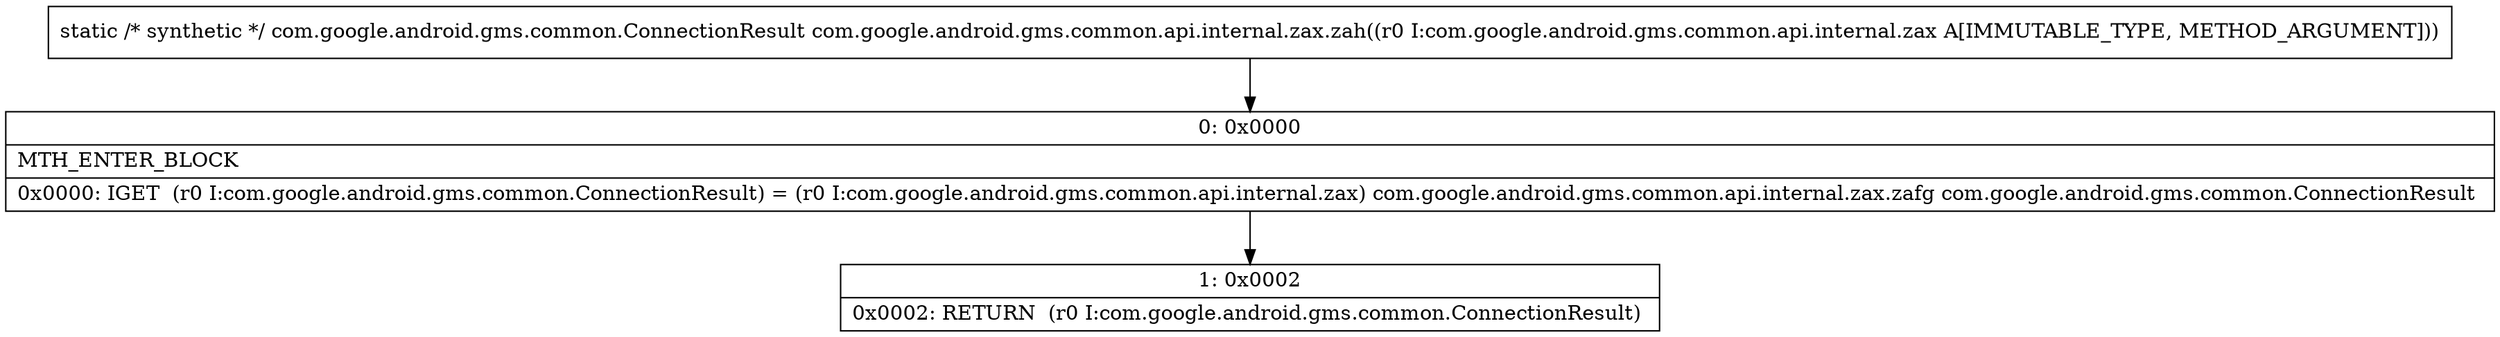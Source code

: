 digraph "CFG forcom.google.android.gms.common.api.internal.zax.zah(Lcom\/google\/android\/gms\/common\/api\/internal\/zax;)Lcom\/google\/android\/gms\/common\/ConnectionResult;" {
Node_0 [shape=record,label="{0\:\ 0x0000|MTH_ENTER_BLOCK\l|0x0000: IGET  (r0 I:com.google.android.gms.common.ConnectionResult) = (r0 I:com.google.android.gms.common.api.internal.zax) com.google.android.gms.common.api.internal.zax.zafg com.google.android.gms.common.ConnectionResult \l}"];
Node_1 [shape=record,label="{1\:\ 0x0002|0x0002: RETURN  (r0 I:com.google.android.gms.common.ConnectionResult) \l}"];
MethodNode[shape=record,label="{static \/* synthetic *\/ com.google.android.gms.common.ConnectionResult com.google.android.gms.common.api.internal.zax.zah((r0 I:com.google.android.gms.common.api.internal.zax A[IMMUTABLE_TYPE, METHOD_ARGUMENT])) }"];
MethodNode -> Node_0;
Node_0 -> Node_1;
}

